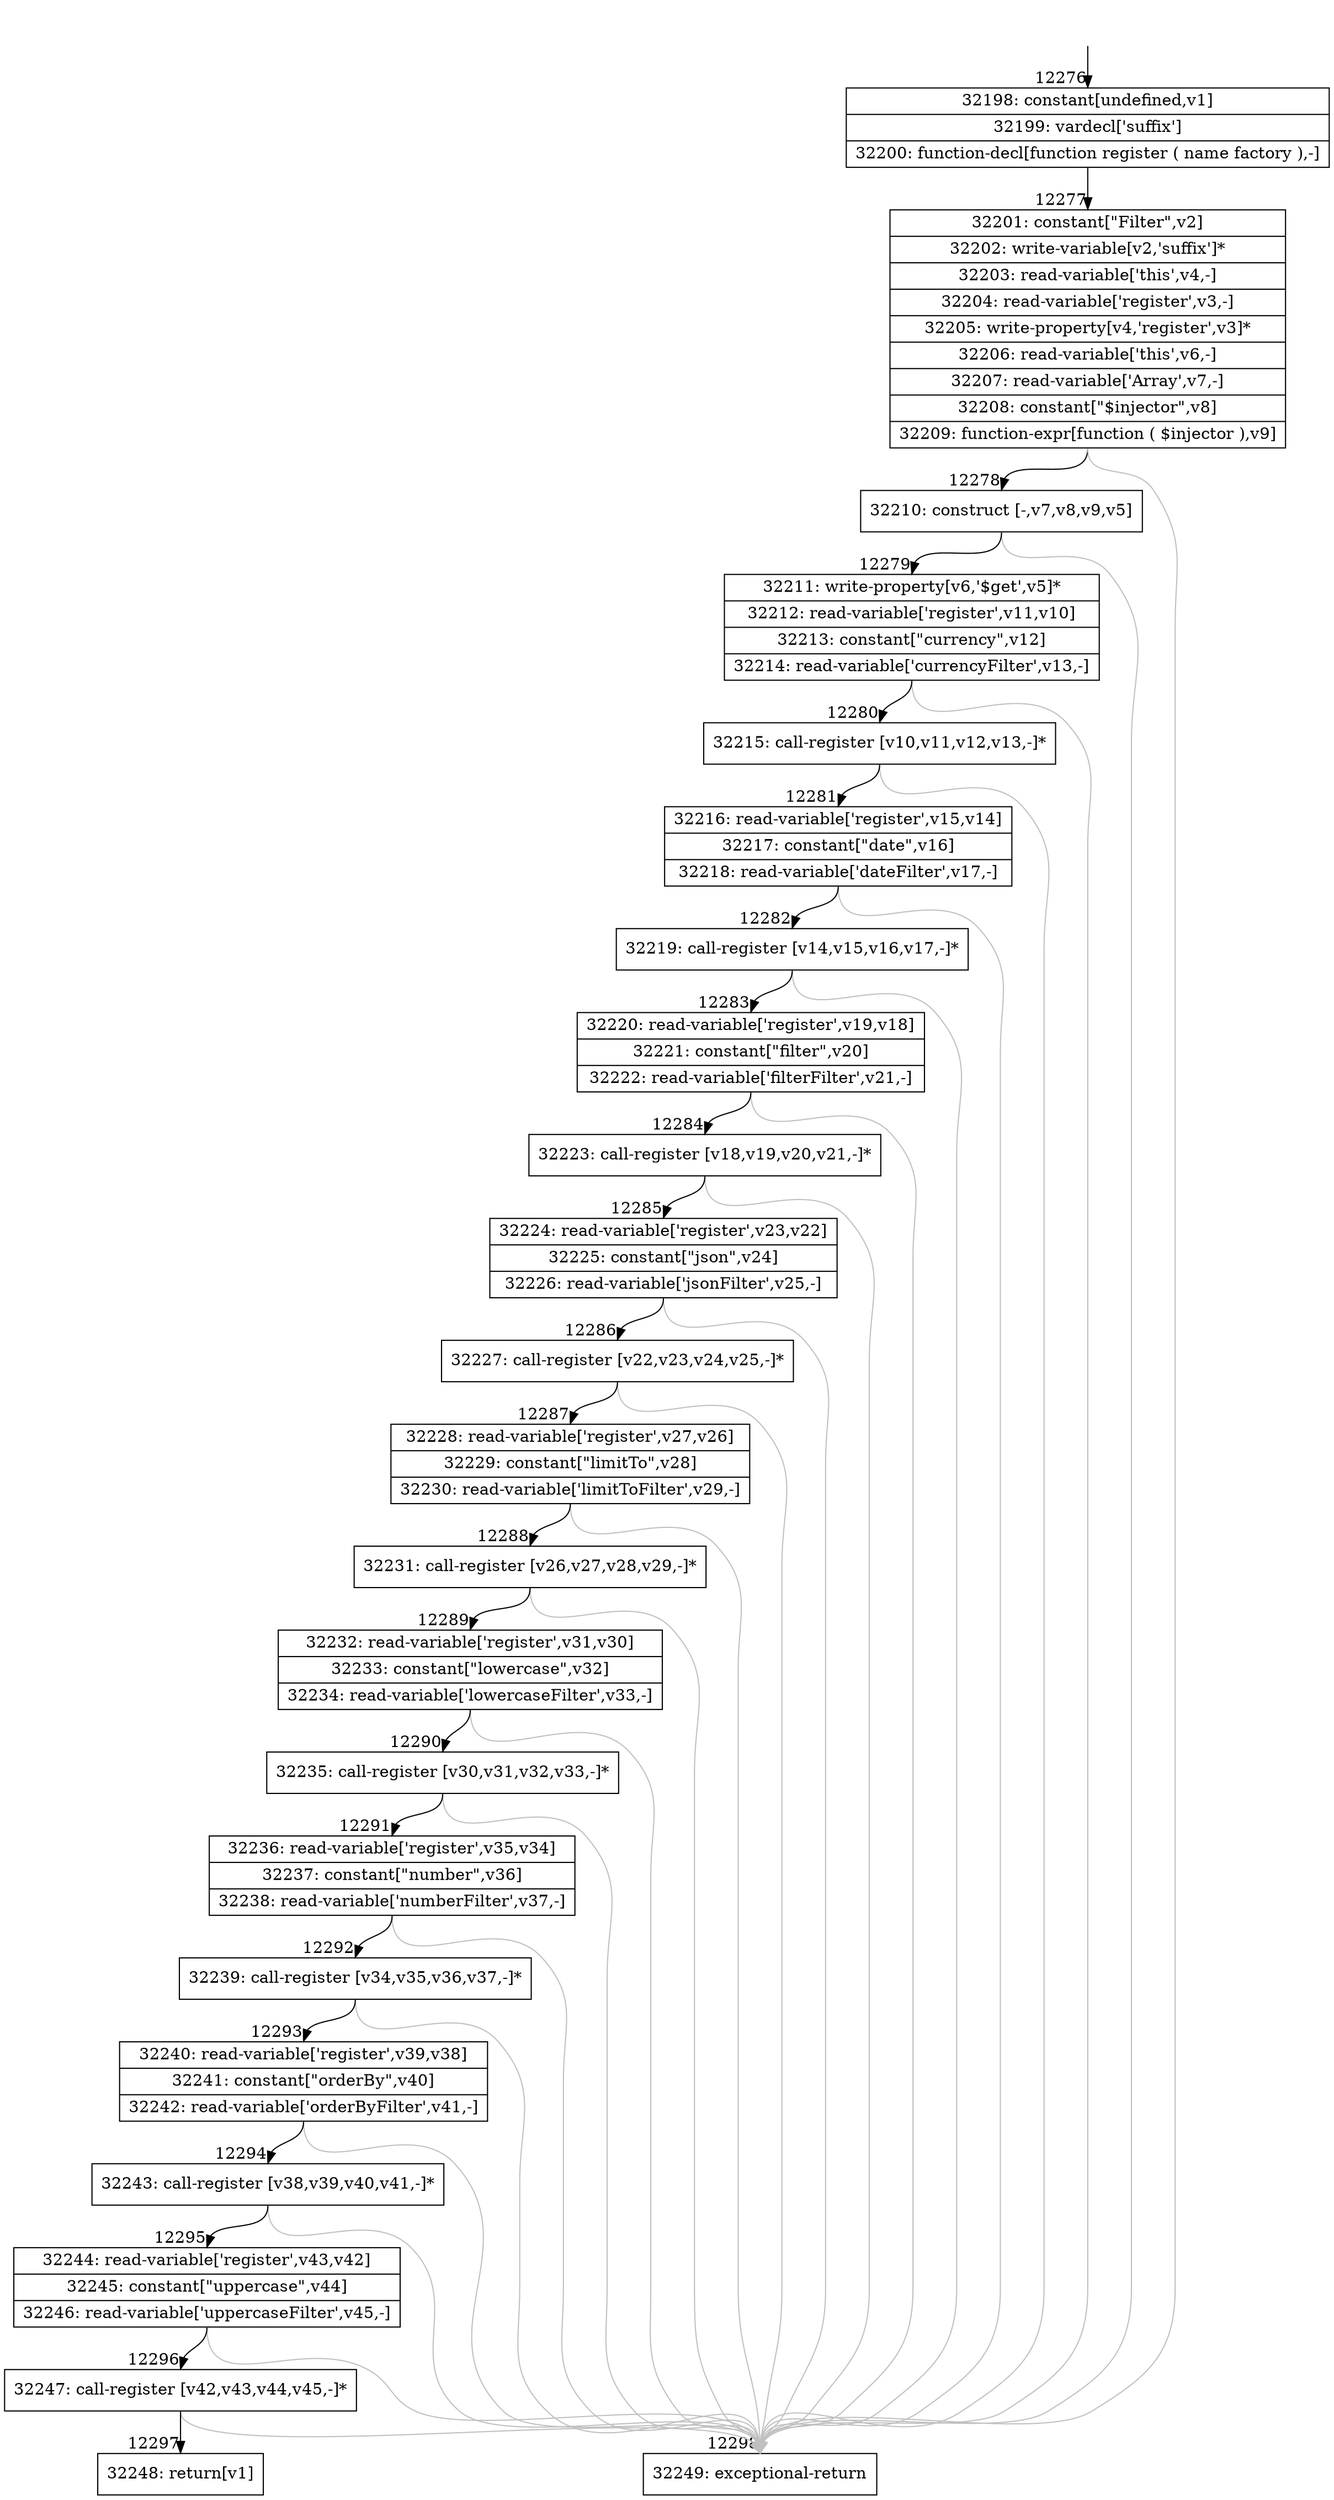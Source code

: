digraph {
rankdir="TD"
BB_entry953[shape=none,label=""];
BB_entry953 -> BB12276 [tailport=s, headport=n, headlabel="    12276"]
BB12276 [shape=record label="{32198: constant[undefined,v1]|32199: vardecl['suffix']|32200: function-decl[function register ( name factory ),-]}" ] 
BB12276 -> BB12277 [tailport=s, headport=n, headlabel="      12277"]
BB12277 [shape=record label="{32201: constant[\"Filter\",v2]|32202: write-variable[v2,'suffix']*|32203: read-variable['this',v4,-]|32204: read-variable['register',v3,-]|32205: write-property[v4,'register',v3]*|32206: read-variable['this',v6,-]|32207: read-variable['Array',v7,-]|32208: constant[\"$injector\",v8]|32209: function-expr[function ( $injector ),v9]}" ] 
BB12277 -> BB12278 [tailport=s, headport=n, headlabel="      12278"]
BB12277 -> BB12298 [tailport=s, headport=n, color=gray, headlabel="      12298"]
BB12278 [shape=record label="{32210: construct [-,v7,v8,v9,v5]}" ] 
BB12278 -> BB12279 [tailport=s, headport=n, headlabel="      12279"]
BB12278 -> BB12298 [tailport=s, headport=n, color=gray]
BB12279 [shape=record label="{32211: write-property[v6,'$get',v5]*|32212: read-variable['register',v11,v10]|32213: constant[\"currency\",v12]|32214: read-variable['currencyFilter',v13,-]}" ] 
BB12279 -> BB12280 [tailport=s, headport=n, headlabel="      12280"]
BB12279 -> BB12298 [tailport=s, headport=n, color=gray]
BB12280 [shape=record label="{32215: call-register [v10,v11,v12,v13,-]*}" ] 
BB12280 -> BB12281 [tailport=s, headport=n, headlabel="      12281"]
BB12280 -> BB12298 [tailport=s, headport=n, color=gray]
BB12281 [shape=record label="{32216: read-variable['register',v15,v14]|32217: constant[\"date\",v16]|32218: read-variable['dateFilter',v17,-]}" ] 
BB12281 -> BB12282 [tailport=s, headport=n, headlabel="      12282"]
BB12281 -> BB12298 [tailport=s, headport=n, color=gray]
BB12282 [shape=record label="{32219: call-register [v14,v15,v16,v17,-]*}" ] 
BB12282 -> BB12283 [tailport=s, headport=n, headlabel="      12283"]
BB12282 -> BB12298 [tailport=s, headport=n, color=gray]
BB12283 [shape=record label="{32220: read-variable['register',v19,v18]|32221: constant[\"filter\",v20]|32222: read-variable['filterFilter',v21,-]}" ] 
BB12283 -> BB12284 [tailport=s, headport=n, headlabel="      12284"]
BB12283 -> BB12298 [tailport=s, headport=n, color=gray]
BB12284 [shape=record label="{32223: call-register [v18,v19,v20,v21,-]*}" ] 
BB12284 -> BB12285 [tailport=s, headport=n, headlabel="      12285"]
BB12284 -> BB12298 [tailport=s, headport=n, color=gray]
BB12285 [shape=record label="{32224: read-variable['register',v23,v22]|32225: constant[\"json\",v24]|32226: read-variable['jsonFilter',v25,-]}" ] 
BB12285 -> BB12286 [tailport=s, headport=n, headlabel="      12286"]
BB12285 -> BB12298 [tailport=s, headport=n, color=gray]
BB12286 [shape=record label="{32227: call-register [v22,v23,v24,v25,-]*}" ] 
BB12286 -> BB12287 [tailport=s, headport=n, headlabel="      12287"]
BB12286 -> BB12298 [tailport=s, headport=n, color=gray]
BB12287 [shape=record label="{32228: read-variable['register',v27,v26]|32229: constant[\"limitTo\",v28]|32230: read-variable['limitToFilter',v29,-]}" ] 
BB12287 -> BB12288 [tailport=s, headport=n, headlabel="      12288"]
BB12287 -> BB12298 [tailport=s, headport=n, color=gray]
BB12288 [shape=record label="{32231: call-register [v26,v27,v28,v29,-]*}" ] 
BB12288 -> BB12289 [tailport=s, headport=n, headlabel="      12289"]
BB12288 -> BB12298 [tailport=s, headport=n, color=gray]
BB12289 [shape=record label="{32232: read-variable['register',v31,v30]|32233: constant[\"lowercase\",v32]|32234: read-variable['lowercaseFilter',v33,-]}" ] 
BB12289 -> BB12290 [tailport=s, headport=n, headlabel="      12290"]
BB12289 -> BB12298 [tailport=s, headport=n, color=gray]
BB12290 [shape=record label="{32235: call-register [v30,v31,v32,v33,-]*}" ] 
BB12290 -> BB12291 [tailport=s, headport=n, headlabel="      12291"]
BB12290 -> BB12298 [tailport=s, headport=n, color=gray]
BB12291 [shape=record label="{32236: read-variable['register',v35,v34]|32237: constant[\"number\",v36]|32238: read-variable['numberFilter',v37,-]}" ] 
BB12291 -> BB12292 [tailport=s, headport=n, headlabel="      12292"]
BB12291 -> BB12298 [tailport=s, headport=n, color=gray]
BB12292 [shape=record label="{32239: call-register [v34,v35,v36,v37,-]*}" ] 
BB12292 -> BB12293 [tailport=s, headport=n, headlabel="      12293"]
BB12292 -> BB12298 [tailport=s, headport=n, color=gray]
BB12293 [shape=record label="{32240: read-variable['register',v39,v38]|32241: constant[\"orderBy\",v40]|32242: read-variable['orderByFilter',v41,-]}" ] 
BB12293 -> BB12294 [tailport=s, headport=n, headlabel="      12294"]
BB12293 -> BB12298 [tailport=s, headport=n, color=gray]
BB12294 [shape=record label="{32243: call-register [v38,v39,v40,v41,-]*}" ] 
BB12294 -> BB12295 [tailport=s, headport=n, headlabel="      12295"]
BB12294 -> BB12298 [tailport=s, headport=n, color=gray]
BB12295 [shape=record label="{32244: read-variable['register',v43,v42]|32245: constant[\"uppercase\",v44]|32246: read-variable['uppercaseFilter',v45,-]}" ] 
BB12295 -> BB12296 [tailport=s, headport=n, headlabel="      12296"]
BB12295 -> BB12298 [tailport=s, headport=n, color=gray]
BB12296 [shape=record label="{32247: call-register [v42,v43,v44,v45,-]*}" ] 
BB12296 -> BB12297 [tailport=s, headport=n, headlabel="      12297"]
BB12296 -> BB12298 [tailport=s, headport=n, color=gray]
BB12297 [shape=record label="{32248: return[v1]}" ] 
BB12298 [shape=record label="{32249: exceptional-return}" ] 
//#$~ 18117
}
